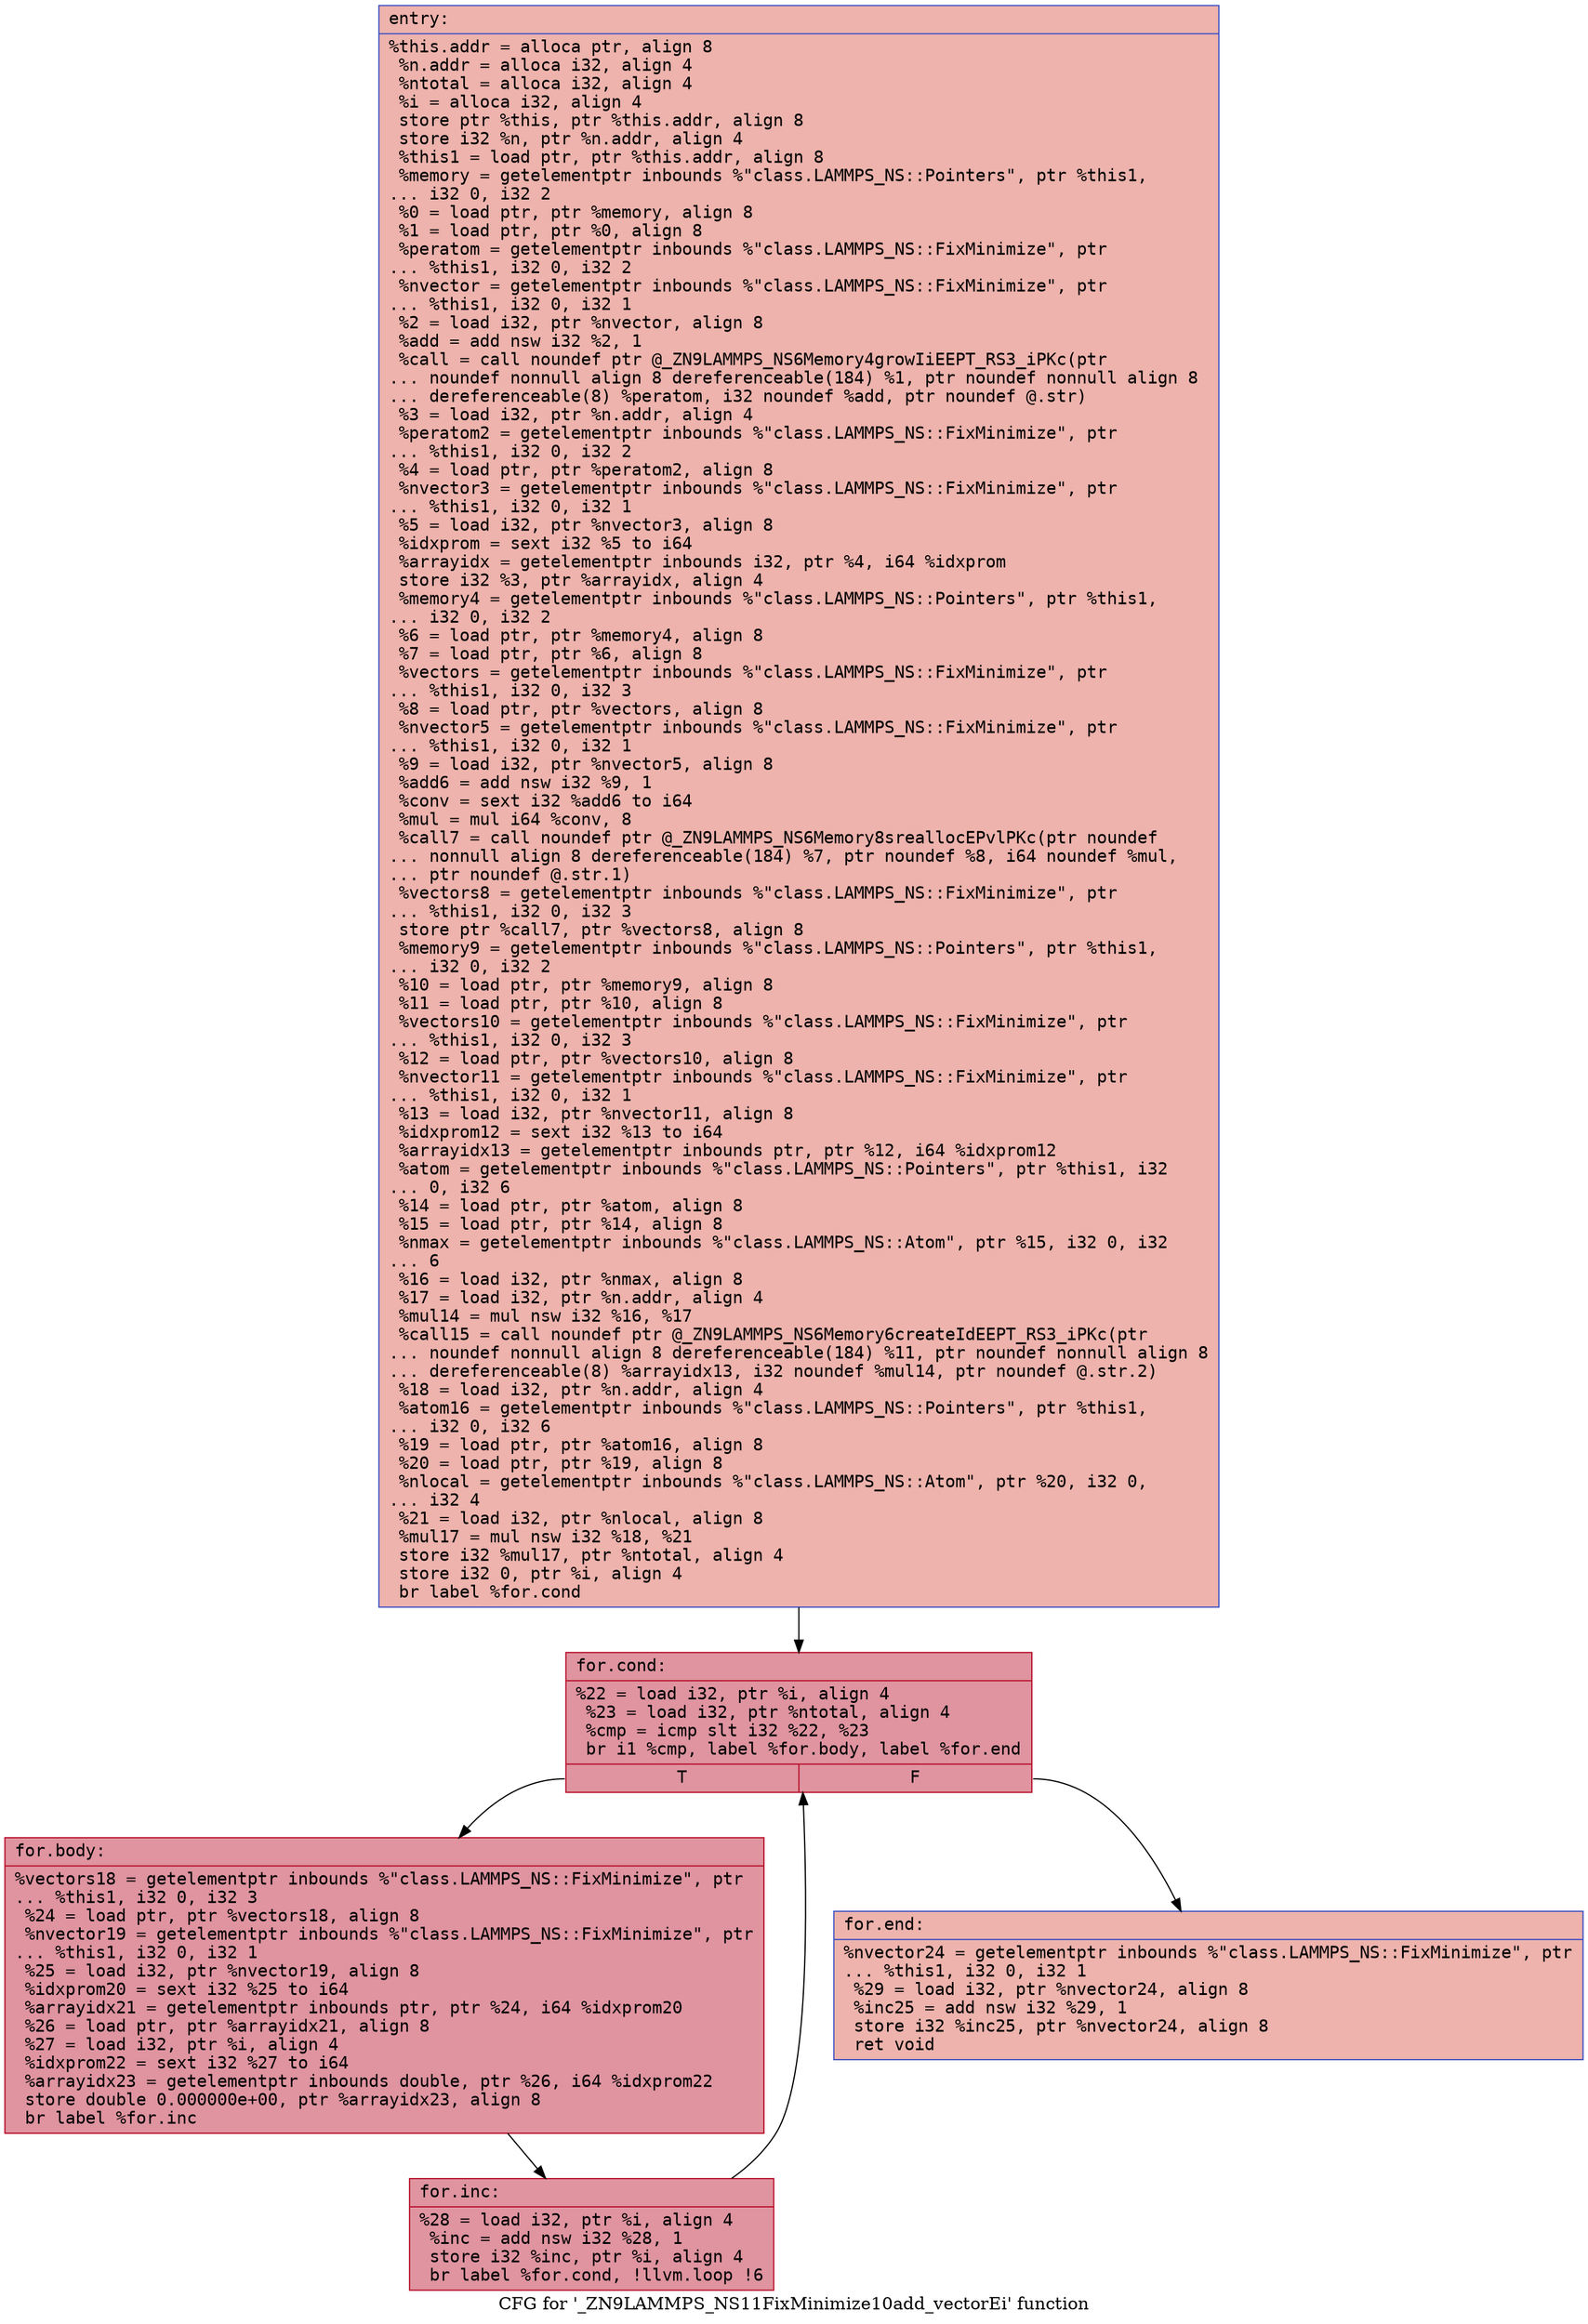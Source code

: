 digraph "CFG for '_ZN9LAMMPS_NS11FixMinimize10add_vectorEi' function" {
	label="CFG for '_ZN9LAMMPS_NS11FixMinimize10add_vectorEi' function";

	Node0x5624a1c10a90 [shape=record,color="#3d50c3ff", style=filled, fillcolor="#d6524470" fontname="Courier",label="{entry:\l|  %this.addr = alloca ptr, align 8\l  %n.addr = alloca i32, align 4\l  %ntotal = alloca i32, align 4\l  %i = alloca i32, align 4\l  store ptr %this, ptr %this.addr, align 8\l  store i32 %n, ptr %n.addr, align 4\l  %this1 = load ptr, ptr %this.addr, align 8\l  %memory = getelementptr inbounds %\"class.LAMMPS_NS::Pointers\", ptr %this1,\l... i32 0, i32 2\l  %0 = load ptr, ptr %memory, align 8\l  %1 = load ptr, ptr %0, align 8\l  %peratom = getelementptr inbounds %\"class.LAMMPS_NS::FixMinimize\", ptr\l... %this1, i32 0, i32 2\l  %nvector = getelementptr inbounds %\"class.LAMMPS_NS::FixMinimize\", ptr\l... %this1, i32 0, i32 1\l  %2 = load i32, ptr %nvector, align 8\l  %add = add nsw i32 %2, 1\l  %call = call noundef ptr @_ZN9LAMMPS_NS6Memory4growIiEEPT_RS3_iPKc(ptr\l... noundef nonnull align 8 dereferenceable(184) %1, ptr noundef nonnull align 8\l... dereferenceable(8) %peratom, i32 noundef %add, ptr noundef @.str)\l  %3 = load i32, ptr %n.addr, align 4\l  %peratom2 = getelementptr inbounds %\"class.LAMMPS_NS::FixMinimize\", ptr\l... %this1, i32 0, i32 2\l  %4 = load ptr, ptr %peratom2, align 8\l  %nvector3 = getelementptr inbounds %\"class.LAMMPS_NS::FixMinimize\", ptr\l... %this1, i32 0, i32 1\l  %5 = load i32, ptr %nvector3, align 8\l  %idxprom = sext i32 %5 to i64\l  %arrayidx = getelementptr inbounds i32, ptr %4, i64 %idxprom\l  store i32 %3, ptr %arrayidx, align 4\l  %memory4 = getelementptr inbounds %\"class.LAMMPS_NS::Pointers\", ptr %this1,\l... i32 0, i32 2\l  %6 = load ptr, ptr %memory4, align 8\l  %7 = load ptr, ptr %6, align 8\l  %vectors = getelementptr inbounds %\"class.LAMMPS_NS::FixMinimize\", ptr\l... %this1, i32 0, i32 3\l  %8 = load ptr, ptr %vectors, align 8\l  %nvector5 = getelementptr inbounds %\"class.LAMMPS_NS::FixMinimize\", ptr\l... %this1, i32 0, i32 1\l  %9 = load i32, ptr %nvector5, align 8\l  %add6 = add nsw i32 %9, 1\l  %conv = sext i32 %add6 to i64\l  %mul = mul i64 %conv, 8\l  %call7 = call noundef ptr @_ZN9LAMMPS_NS6Memory8sreallocEPvlPKc(ptr noundef\l... nonnull align 8 dereferenceable(184) %7, ptr noundef %8, i64 noundef %mul,\l... ptr noundef @.str.1)\l  %vectors8 = getelementptr inbounds %\"class.LAMMPS_NS::FixMinimize\", ptr\l... %this1, i32 0, i32 3\l  store ptr %call7, ptr %vectors8, align 8\l  %memory9 = getelementptr inbounds %\"class.LAMMPS_NS::Pointers\", ptr %this1,\l... i32 0, i32 2\l  %10 = load ptr, ptr %memory9, align 8\l  %11 = load ptr, ptr %10, align 8\l  %vectors10 = getelementptr inbounds %\"class.LAMMPS_NS::FixMinimize\", ptr\l... %this1, i32 0, i32 3\l  %12 = load ptr, ptr %vectors10, align 8\l  %nvector11 = getelementptr inbounds %\"class.LAMMPS_NS::FixMinimize\", ptr\l... %this1, i32 0, i32 1\l  %13 = load i32, ptr %nvector11, align 8\l  %idxprom12 = sext i32 %13 to i64\l  %arrayidx13 = getelementptr inbounds ptr, ptr %12, i64 %idxprom12\l  %atom = getelementptr inbounds %\"class.LAMMPS_NS::Pointers\", ptr %this1, i32\l... 0, i32 6\l  %14 = load ptr, ptr %atom, align 8\l  %15 = load ptr, ptr %14, align 8\l  %nmax = getelementptr inbounds %\"class.LAMMPS_NS::Atom\", ptr %15, i32 0, i32\l... 6\l  %16 = load i32, ptr %nmax, align 8\l  %17 = load i32, ptr %n.addr, align 4\l  %mul14 = mul nsw i32 %16, %17\l  %call15 = call noundef ptr @_ZN9LAMMPS_NS6Memory6createIdEEPT_RS3_iPKc(ptr\l... noundef nonnull align 8 dereferenceable(184) %11, ptr noundef nonnull align 8\l... dereferenceable(8) %arrayidx13, i32 noundef %mul14, ptr noundef @.str.2)\l  %18 = load i32, ptr %n.addr, align 4\l  %atom16 = getelementptr inbounds %\"class.LAMMPS_NS::Pointers\", ptr %this1,\l... i32 0, i32 6\l  %19 = load ptr, ptr %atom16, align 8\l  %20 = load ptr, ptr %19, align 8\l  %nlocal = getelementptr inbounds %\"class.LAMMPS_NS::Atom\", ptr %20, i32 0,\l... i32 4\l  %21 = load i32, ptr %nlocal, align 8\l  %mul17 = mul nsw i32 %18, %21\l  store i32 %mul17, ptr %ntotal, align 4\l  store i32 0, ptr %i, align 4\l  br label %for.cond\l}"];
	Node0x5624a1c10a90 -> Node0x5624a1c1ac30[tooltip="entry -> for.cond\nProbability 100.00%" ];
	Node0x5624a1c1ac30 [shape=record,color="#b70d28ff", style=filled, fillcolor="#b70d2870" fontname="Courier",label="{for.cond:\l|  %22 = load i32, ptr %i, align 4\l  %23 = load i32, ptr %ntotal, align 4\l  %cmp = icmp slt i32 %22, %23\l  br i1 %cmp, label %for.body, label %for.end\l|{<s0>T|<s1>F}}"];
	Node0x5624a1c1ac30:s0 -> Node0x5624a1c1aed0[tooltip="for.cond -> for.body\nProbability 96.88%" ];
	Node0x5624a1c1ac30:s1 -> Node0x5624a1c1af50[tooltip="for.cond -> for.end\nProbability 3.12%" ];
	Node0x5624a1c1aed0 [shape=record,color="#b70d28ff", style=filled, fillcolor="#b70d2870" fontname="Courier",label="{for.body:\l|  %vectors18 = getelementptr inbounds %\"class.LAMMPS_NS::FixMinimize\", ptr\l... %this1, i32 0, i32 3\l  %24 = load ptr, ptr %vectors18, align 8\l  %nvector19 = getelementptr inbounds %\"class.LAMMPS_NS::FixMinimize\", ptr\l... %this1, i32 0, i32 1\l  %25 = load i32, ptr %nvector19, align 8\l  %idxprom20 = sext i32 %25 to i64\l  %arrayidx21 = getelementptr inbounds ptr, ptr %24, i64 %idxprom20\l  %26 = load ptr, ptr %arrayidx21, align 8\l  %27 = load i32, ptr %i, align 4\l  %idxprom22 = sext i32 %27 to i64\l  %arrayidx23 = getelementptr inbounds double, ptr %26, i64 %idxprom22\l  store double 0.000000e+00, ptr %arrayidx23, align 8\l  br label %for.inc\l}"];
	Node0x5624a1c1aed0 -> Node0x5624a1c1c1e0[tooltip="for.body -> for.inc\nProbability 100.00%" ];
	Node0x5624a1c1c1e0 [shape=record,color="#b70d28ff", style=filled, fillcolor="#b70d2870" fontname="Courier",label="{for.inc:\l|  %28 = load i32, ptr %i, align 4\l  %inc = add nsw i32 %28, 1\l  store i32 %inc, ptr %i, align 4\l  br label %for.cond, !llvm.loop !6\l}"];
	Node0x5624a1c1c1e0 -> Node0x5624a1c1ac30[tooltip="for.inc -> for.cond\nProbability 100.00%" ];
	Node0x5624a1c1af50 [shape=record,color="#3d50c3ff", style=filled, fillcolor="#d6524470" fontname="Courier",label="{for.end:\l|  %nvector24 = getelementptr inbounds %\"class.LAMMPS_NS::FixMinimize\", ptr\l... %this1, i32 0, i32 1\l  %29 = load i32, ptr %nvector24, align 8\l  %inc25 = add nsw i32 %29, 1\l  store i32 %inc25, ptr %nvector24, align 8\l  ret void\l}"];
}
